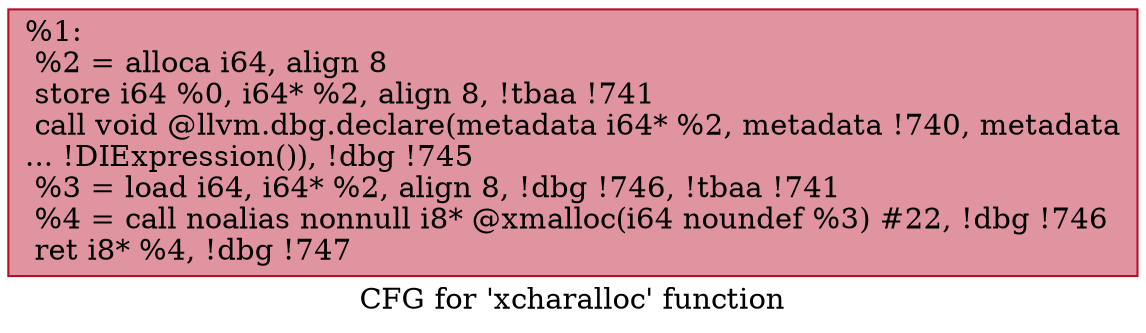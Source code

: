 digraph "CFG for 'xcharalloc' function" {
	label="CFG for 'xcharalloc' function";

	Node0x9f4390 [shape=record,color="#b70d28ff", style=filled, fillcolor="#b70d2870",label="{%1:\l  %2 = alloca i64, align 8\l  store i64 %0, i64* %2, align 8, !tbaa !741\l  call void @llvm.dbg.declare(metadata i64* %2, metadata !740, metadata\l... !DIExpression()), !dbg !745\l  %3 = load i64, i64* %2, align 8, !dbg !746, !tbaa !741\l  %4 = call noalias nonnull i8* @xmalloc(i64 noundef %3) #22, !dbg !746\l  ret i8* %4, !dbg !747\l}"];
}

